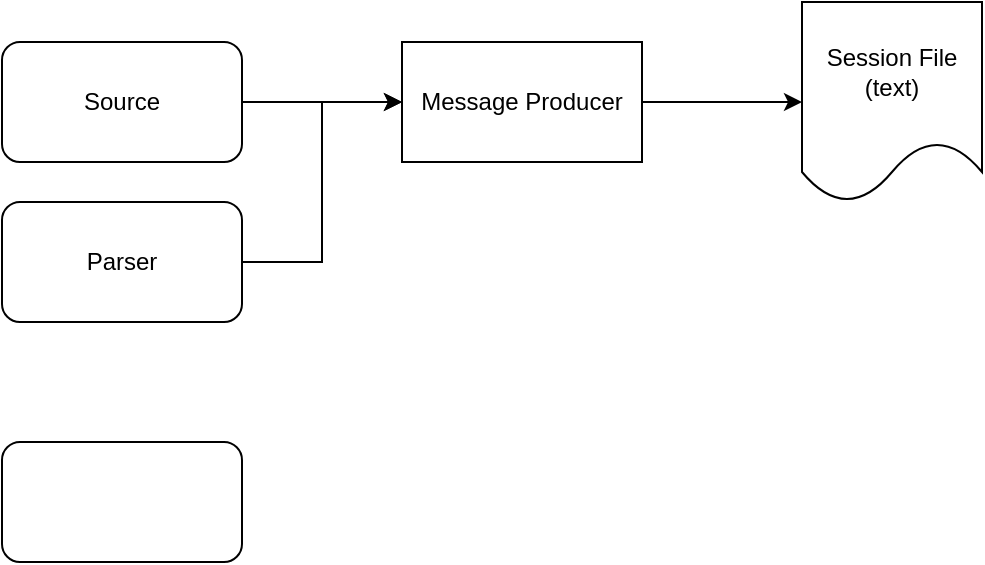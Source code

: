 <mxfile version="24.8.8">
  <diagram name="Page-1" id="rCX7Vw4T-O8VnKkRlhGo">
    <mxGraphModel dx="1145" dy="510" grid="1" gridSize="10" guides="1" tooltips="1" connect="1" arrows="1" fold="1" page="1" pageScale="1" pageWidth="850" pageHeight="600" math="0" shadow="0">
      <root>
        <mxCell id="0" />
        <mxCell id="1" parent="0" />
        <mxCell id="qJLsTzf-kTQjAAmuUrDa-8" style="edgeStyle=orthogonalEdgeStyle;rounded=0;orthogonalLoop=1;jettySize=auto;html=1;exitX=1;exitY=0.5;exitDx=0;exitDy=0;entryX=0;entryY=0.5;entryDx=0;entryDy=0;" edge="1" parent="1" source="qJLsTzf-kTQjAAmuUrDa-2" target="qJLsTzf-kTQjAAmuUrDa-7">
          <mxGeometry relative="1" as="geometry" />
        </mxCell>
        <mxCell id="qJLsTzf-kTQjAAmuUrDa-2" value="Message Producer" style="rounded=0;whiteSpace=wrap;html=1;" vertex="1" parent="1">
          <mxGeometry x="400" y="80" width="120" height="60" as="geometry" />
        </mxCell>
        <mxCell id="qJLsTzf-kTQjAAmuUrDa-5" style="edgeStyle=orthogonalEdgeStyle;rounded=0;orthogonalLoop=1;jettySize=auto;html=1;exitX=1;exitY=0.5;exitDx=0;exitDy=0;entryX=0;entryY=0.5;entryDx=0;entryDy=0;" edge="1" parent="1" source="qJLsTzf-kTQjAAmuUrDa-3" target="qJLsTzf-kTQjAAmuUrDa-2">
          <mxGeometry relative="1" as="geometry" />
        </mxCell>
        <mxCell id="qJLsTzf-kTQjAAmuUrDa-3" value="Source" style="rounded=1;whiteSpace=wrap;html=1;" vertex="1" parent="1">
          <mxGeometry x="200" y="80" width="120" height="60" as="geometry" />
        </mxCell>
        <mxCell id="qJLsTzf-kTQjAAmuUrDa-6" style="edgeStyle=orthogonalEdgeStyle;rounded=0;orthogonalLoop=1;jettySize=auto;html=1;exitX=1;exitY=0.5;exitDx=0;exitDy=0;" edge="1" parent="1" source="qJLsTzf-kTQjAAmuUrDa-4">
          <mxGeometry relative="1" as="geometry">
            <mxPoint x="400" y="110" as="targetPoint" />
            <Array as="points">
              <mxPoint x="360" y="190" />
              <mxPoint x="360" y="110" />
            </Array>
          </mxGeometry>
        </mxCell>
        <mxCell id="qJLsTzf-kTQjAAmuUrDa-4" value="Parser" style="rounded=1;whiteSpace=wrap;html=1;" vertex="1" parent="1">
          <mxGeometry x="200" y="160" width="120" height="60" as="geometry" />
        </mxCell>
        <mxCell id="qJLsTzf-kTQjAAmuUrDa-7" value="Session File (text)" style="shape=document;whiteSpace=wrap;html=1;boundedLbl=1;" vertex="1" parent="1">
          <mxGeometry x="600" y="60" width="90" height="100" as="geometry" />
        </mxCell>
        <mxCell id="qJLsTzf-kTQjAAmuUrDa-9" value="" style="rounded=1;whiteSpace=wrap;html=1;" vertex="1" parent="1">
          <mxGeometry x="200" y="280" width="120" height="60" as="geometry" />
        </mxCell>
      </root>
    </mxGraphModel>
  </diagram>
</mxfile>
